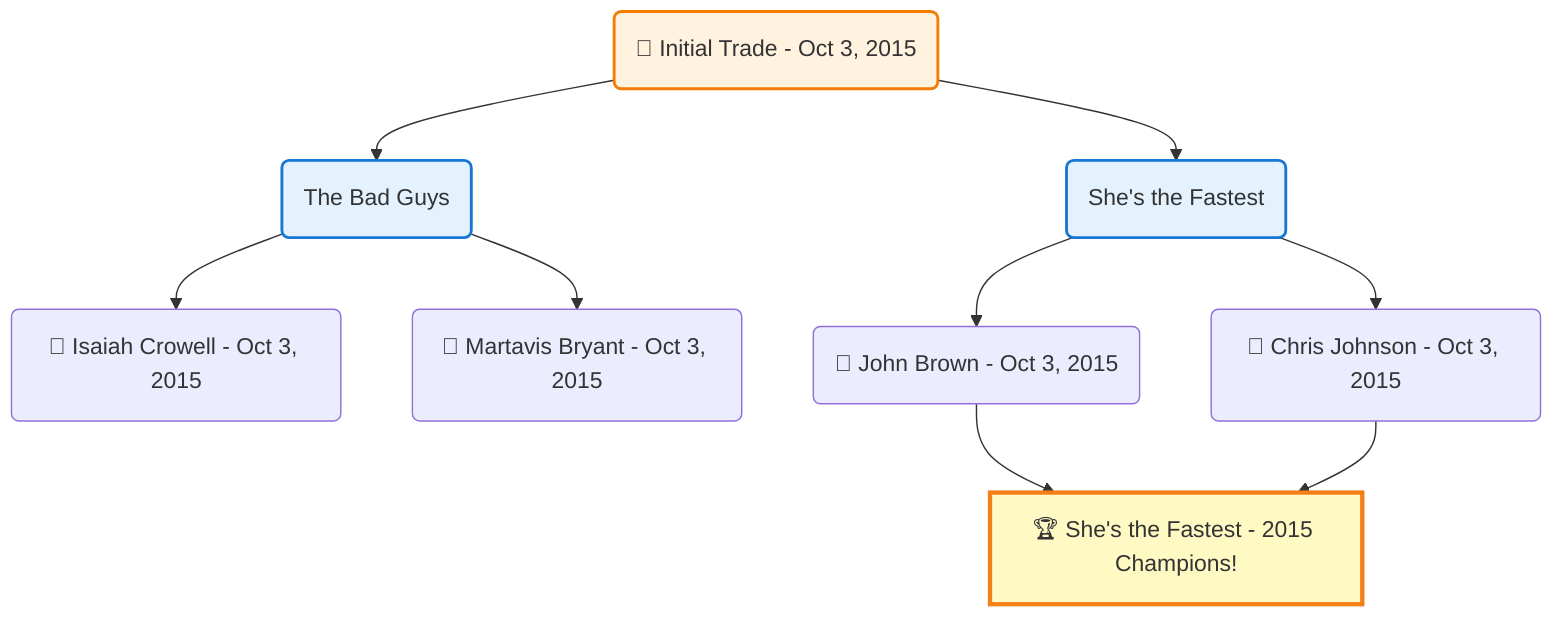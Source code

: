 flowchart TD

    TRADE_MAIN("🔄 Initial Trade - Oct 3, 2015")
    TEAM_1("The Bad Guys")
    TEAM_2("She's the Fastest")
    NODE_feafd560-f009-46e0-88f2-64f343e67a06("🔄 Isaiah Crowell - Oct 3, 2015")
    NODE_4cece60a-588d-4a01-a99c-7fc95039cd62("🔄 John Brown - Oct 3, 2015")
    CHAMP_4449259f-64af-44fd-9235-1facc0926234_2015["🏆 She's the Fastest - 2015 Champions!"]
    NODE_4dab659d-6220-4efe-bcfc-8d74cc6ef414("🔄 Chris Johnson - Oct 3, 2015")
    NODE_8da184c8-fc2f-45d8-9987-9f3b7c88bac6("🔄 Martavis Bryant - Oct 3, 2015")

    TRADE_MAIN --> TEAM_1
    TRADE_MAIN --> TEAM_2
    TEAM_1 --> NODE_feafd560-f009-46e0-88f2-64f343e67a06
    TEAM_2 --> NODE_4cece60a-588d-4a01-a99c-7fc95039cd62
    NODE_4cece60a-588d-4a01-a99c-7fc95039cd62 --> CHAMP_4449259f-64af-44fd-9235-1facc0926234_2015
    TEAM_2 --> NODE_4dab659d-6220-4efe-bcfc-8d74cc6ef414
    NODE_4dab659d-6220-4efe-bcfc-8d74cc6ef414 --> CHAMP_4449259f-64af-44fd-9235-1facc0926234_2015
    TEAM_1 --> NODE_8da184c8-fc2f-45d8-9987-9f3b7c88bac6

    %% Node styling
    classDef teamNode fill:#e3f2fd,stroke:#1976d2,stroke-width:2px
    classDef tradeNode fill:#fff3e0,stroke:#f57c00,stroke-width:2px
    classDef playerNode fill:#f3e5f5,stroke:#7b1fa2,stroke-width:1px
    classDef nonRootPlayerNode fill:#f5f5f5,stroke:#757575,stroke-width:1px
    classDef endNode fill:#ffebee,stroke:#c62828,stroke-width:2px
    classDef waiverNode fill:#e8f5e8,stroke:#388e3c,stroke-width:2px
    classDef championshipNode fill:#fff9c4,stroke:#f57f17,stroke-width:3px

    class TEAM_1,TEAM_2 teamNode
    class CHAMP_4449259f-64af-44fd-9235-1facc0926234_2015 championshipNode
    class TRADE_MAIN tradeNode